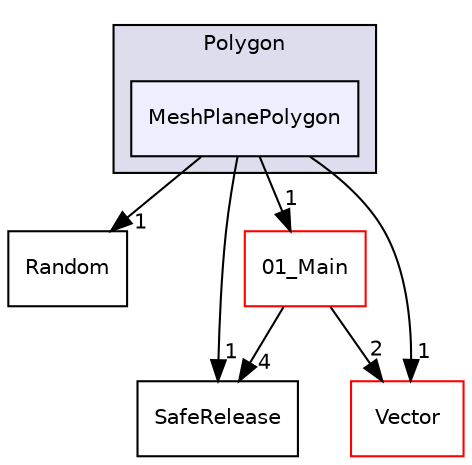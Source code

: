 digraph "C:/HAL/PG関係/03_作成プログラム/03_HAL授業/就職作品/Project/source/04_Tool/Polygon/MeshPlanePolygon" {
  compound=true
  node [ fontsize="10", fontname="Helvetica"];
  edge [ labelfontsize="10", labelfontname="Helvetica"];
  subgraph clusterdir_8b4c9f422ddaad2e4cc1fcd7bddd2678 {
    graph [ bgcolor="#ddddee", pencolor="black", label="Polygon" fontname="Helvetica", fontsize="10", URL="dir_8b4c9f422ddaad2e4cc1fcd7bddd2678.html"]
  dir_3ea6ee00299cd4f5eca4352e33a6ff56 [shape=box, label="MeshPlanePolygon", style="filled", fillcolor="#eeeeff", pencolor="black", URL="dir_3ea6ee00299cd4f5eca4352e33a6ff56.html"];
  }
  dir_00075f84dc4b9eae64d043979a4f92b3 [shape=box label="Random" URL="dir_00075f84dc4b9eae64d043979a4f92b3.html"];
  dir_0bdd085e94670486122436b1728d6cb5 [shape=box label="SafeRelease" URL="dir_0bdd085e94670486122436b1728d6cb5.html"];
  dir_b2ee2f4b37d8460d9f5246ffd8c74e11 [shape=box label="01_Main" fillcolor="white" style="filled" color="red" URL="dir_b2ee2f4b37d8460d9f5246ffd8c74e11.html"];
  dir_e5c1ae2f1092e95ef2033dbd3d9e326c [shape=box label="Vector" fillcolor="white" style="filled" color="red" URL="dir_e5c1ae2f1092e95ef2033dbd3d9e326c.html"];
  dir_3ea6ee00299cd4f5eca4352e33a6ff56->dir_00075f84dc4b9eae64d043979a4f92b3 [headlabel="1", labeldistance=1.5 headhref="dir_000145_000147.html"];
  dir_3ea6ee00299cd4f5eca4352e33a6ff56->dir_0bdd085e94670486122436b1728d6cb5 [headlabel="1", labeldistance=1.5 headhref="dir_000145_000148.html"];
  dir_3ea6ee00299cd4f5eca4352e33a6ff56->dir_b2ee2f4b37d8460d9f5246ffd8c74e11 [headlabel="1", labeldistance=1.5 headhref="dir_000145_000001.html"];
  dir_3ea6ee00299cd4f5eca4352e33a6ff56->dir_e5c1ae2f1092e95ef2033dbd3d9e326c [headlabel="1", labeldistance=1.5 headhref="dir_000145_000149.html"];
  dir_b2ee2f4b37d8460d9f5246ffd8c74e11->dir_0bdd085e94670486122436b1728d6cb5 [headlabel="4", labeldistance=1.5 headhref="dir_000001_000148.html"];
  dir_b2ee2f4b37d8460d9f5246ffd8c74e11->dir_e5c1ae2f1092e95ef2033dbd3d9e326c [headlabel="2", labeldistance=1.5 headhref="dir_000001_000149.html"];
}
